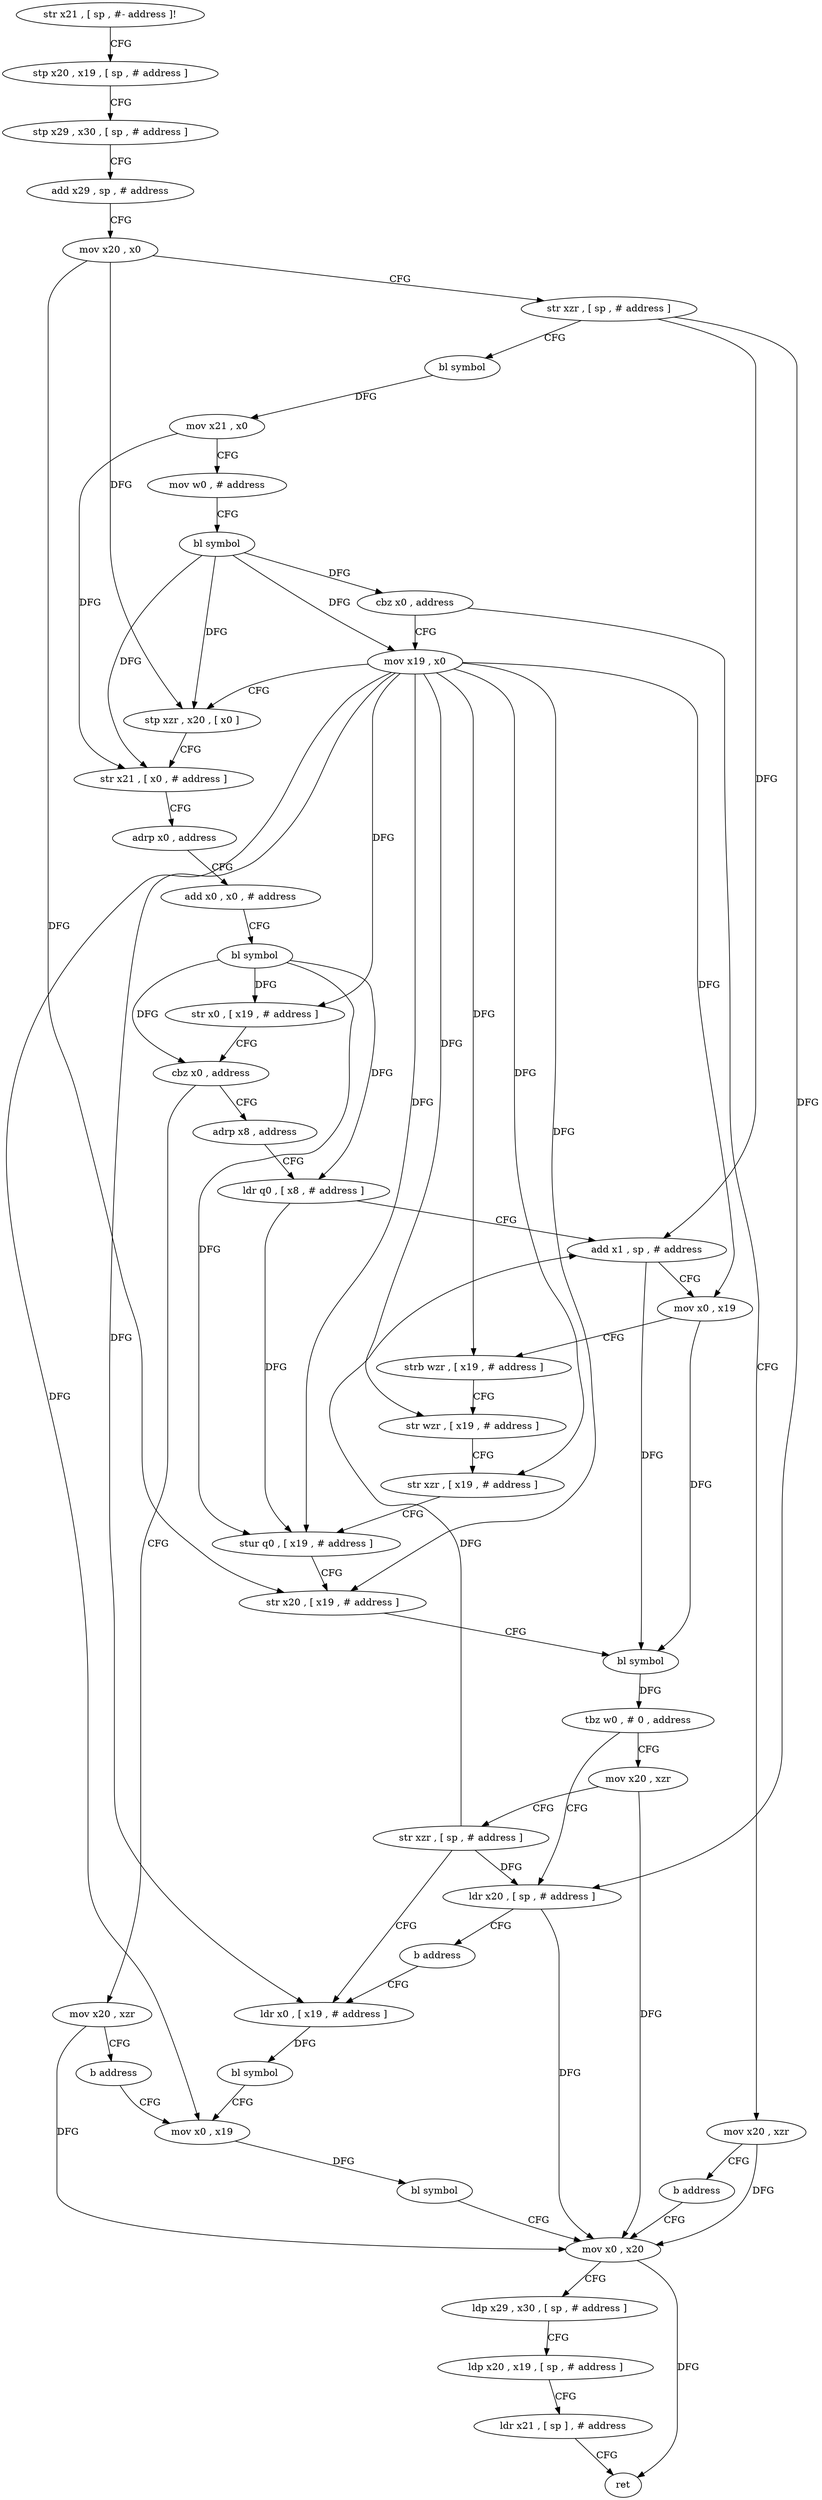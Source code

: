 digraph "func" {
"100168" [label = "str x21 , [ sp , #- address ]!" ]
"100172" [label = "stp x20 , x19 , [ sp , # address ]" ]
"100176" [label = "stp x29 , x30 , [ sp , # address ]" ]
"100180" [label = "add x29 , sp , # address" ]
"100184" [label = "mov x20 , x0" ]
"100188" [label = "str xzr , [ sp , # address ]" ]
"100192" [label = "bl symbol" ]
"100196" [label = "mov x21 , x0" ]
"100200" [label = "mov w0 , # address" ]
"100204" [label = "bl symbol" ]
"100208" [label = "cbz x0 , address" ]
"100296" [label = "mov x20 , xzr" ]
"100212" [label = "mov x19 , x0" ]
"100300" [label = "b address" ]
"100336" [label = "mov x0 , x20" ]
"100216" [label = "stp xzr , x20 , [ x0 ]" ]
"100220" [label = "str x21 , [ x0 , # address ]" ]
"100224" [label = "adrp x0 , address" ]
"100228" [label = "add x0 , x0 , # address" ]
"100232" [label = "bl symbol" ]
"100236" [label = "str x0 , [ x19 , # address ]" ]
"100240" [label = "cbz x0 , address" ]
"100304" [label = "mov x20 , xzr" ]
"100244" [label = "adrp x8 , address" ]
"100340" [label = "ldp x29 , x30 , [ sp , # address ]" ]
"100344" [label = "ldp x20 , x19 , [ sp , # address ]" ]
"100348" [label = "ldr x21 , [ sp ] , # address" ]
"100352" [label = "ret" ]
"100308" [label = "b address" ]
"100328" [label = "mov x0 , x19" ]
"100248" [label = "ldr q0 , [ x8 , # address ]" ]
"100252" [label = "add x1 , sp , # address" ]
"100256" [label = "mov x0 , x19" ]
"100260" [label = "strb wzr , [ x19 , # address ]" ]
"100264" [label = "str wzr , [ x19 , # address ]" ]
"100268" [label = "str xzr , [ x19 , # address ]" ]
"100272" [label = "stur q0 , [ x19 , # address ]" ]
"100276" [label = "str x20 , [ x19 , # address ]" ]
"100280" [label = "bl symbol" ]
"100284" [label = "tbz w0 , # 0 , address" ]
"100312" [label = "mov x20 , xzr" ]
"100288" [label = "ldr x20 , [ sp , # address ]" ]
"100332" [label = "bl symbol" ]
"100316" [label = "str xzr , [ sp , # address ]" ]
"100320" [label = "ldr x0 , [ x19 , # address ]" ]
"100292" [label = "b address" ]
"100324" [label = "bl symbol" ]
"100168" -> "100172" [ label = "CFG" ]
"100172" -> "100176" [ label = "CFG" ]
"100176" -> "100180" [ label = "CFG" ]
"100180" -> "100184" [ label = "CFG" ]
"100184" -> "100188" [ label = "CFG" ]
"100184" -> "100216" [ label = "DFG" ]
"100184" -> "100276" [ label = "DFG" ]
"100188" -> "100192" [ label = "CFG" ]
"100188" -> "100288" [ label = "DFG" ]
"100188" -> "100252" [ label = "DFG" ]
"100192" -> "100196" [ label = "DFG" ]
"100196" -> "100200" [ label = "CFG" ]
"100196" -> "100220" [ label = "DFG" ]
"100200" -> "100204" [ label = "CFG" ]
"100204" -> "100208" [ label = "DFG" ]
"100204" -> "100212" [ label = "DFG" ]
"100204" -> "100216" [ label = "DFG" ]
"100204" -> "100220" [ label = "DFG" ]
"100208" -> "100296" [ label = "CFG" ]
"100208" -> "100212" [ label = "CFG" ]
"100296" -> "100300" [ label = "CFG" ]
"100296" -> "100336" [ label = "DFG" ]
"100212" -> "100216" [ label = "CFG" ]
"100212" -> "100236" [ label = "DFG" ]
"100212" -> "100256" [ label = "DFG" ]
"100212" -> "100260" [ label = "DFG" ]
"100212" -> "100264" [ label = "DFG" ]
"100212" -> "100268" [ label = "DFG" ]
"100212" -> "100272" [ label = "DFG" ]
"100212" -> "100276" [ label = "DFG" ]
"100212" -> "100328" [ label = "DFG" ]
"100212" -> "100320" [ label = "DFG" ]
"100300" -> "100336" [ label = "CFG" ]
"100336" -> "100340" [ label = "CFG" ]
"100336" -> "100352" [ label = "DFG" ]
"100216" -> "100220" [ label = "CFG" ]
"100220" -> "100224" [ label = "CFG" ]
"100224" -> "100228" [ label = "CFG" ]
"100228" -> "100232" [ label = "CFG" ]
"100232" -> "100236" [ label = "DFG" ]
"100232" -> "100240" [ label = "DFG" ]
"100232" -> "100248" [ label = "DFG" ]
"100232" -> "100272" [ label = "DFG" ]
"100236" -> "100240" [ label = "CFG" ]
"100240" -> "100304" [ label = "CFG" ]
"100240" -> "100244" [ label = "CFG" ]
"100304" -> "100308" [ label = "CFG" ]
"100304" -> "100336" [ label = "DFG" ]
"100244" -> "100248" [ label = "CFG" ]
"100340" -> "100344" [ label = "CFG" ]
"100344" -> "100348" [ label = "CFG" ]
"100348" -> "100352" [ label = "CFG" ]
"100308" -> "100328" [ label = "CFG" ]
"100328" -> "100332" [ label = "DFG" ]
"100248" -> "100252" [ label = "CFG" ]
"100248" -> "100272" [ label = "DFG" ]
"100252" -> "100256" [ label = "CFG" ]
"100252" -> "100280" [ label = "DFG" ]
"100256" -> "100260" [ label = "CFG" ]
"100256" -> "100280" [ label = "DFG" ]
"100260" -> "100264" [ label = "CFG" ]
"100264" -> "100268" [ label = "CFG" ]
"100268" -> "100272" [ label = "CFG" ]
"100272" -> "100276" [ label = "CFG" ]
"100276" -> "100280" [ label = "CFG" ]
"100280" -> "100284" [ label = "DFG" ]
"100284" -> "100312" [ label = "CFG" ]
"100284" -> "100288" [ label = "CFG" ]
"100312" -> "100316" [ label = "CFG" ]
"100312" -> "100336" [ label = "DFG" ]
"100288" -> "100292" [ label = "CFG" ]
"100288" -> "100336" [ label = "DFG" ]
"100332" -> "100336" [ label = "CFG" ]
"100316" -> "100320" [ label = "CFG" ]
"100316" -> "100252" [ label = "DFG" ]
"100316" -> "100288" [ label = "DFG" ]
"100320" -> "100324" [ label = "DFG" ]
"100292" -> "100320" [ label = "CFG" ]
"100324" -> "100328" [ label = "CFG" ]
}
